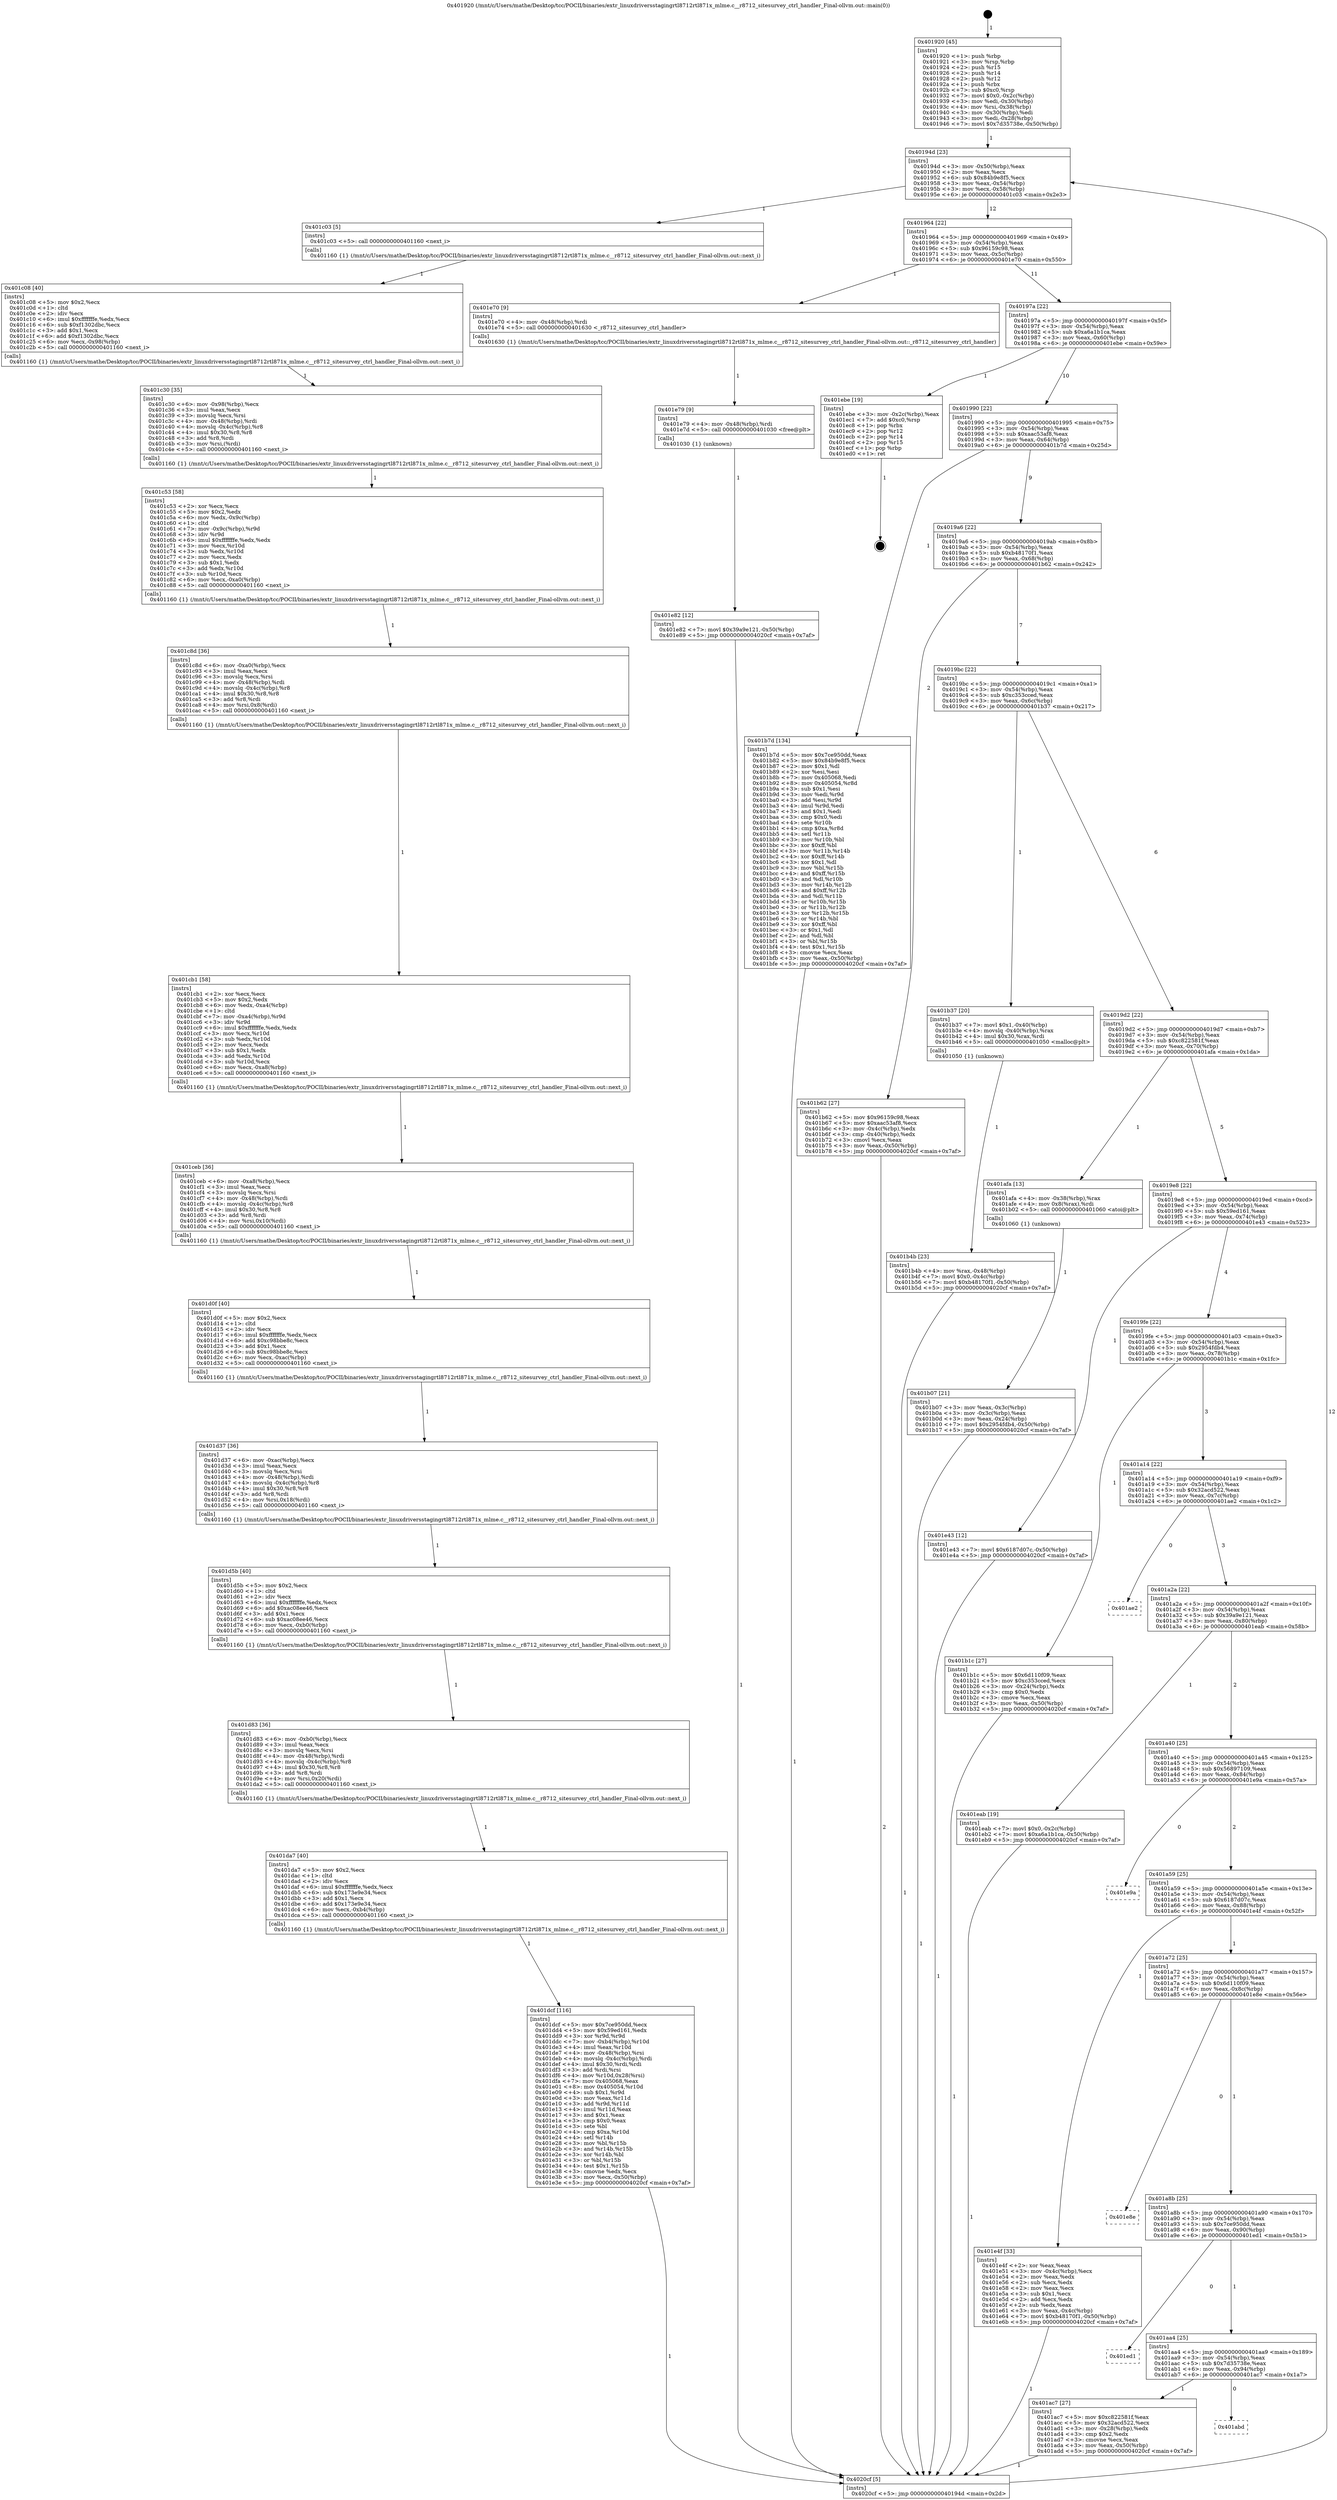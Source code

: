 digraph "0x401920" {
  label = "0x401920 (/mnt/c/Users/mathe/Desktop/tcc/POCII/binaries/extr_linuxdriversstagingrtl8712rtl871x_mlme.c__r8712_sitesurvey_ctrl_handler_Final-ollvm.out::main(0))"
  labelloc = "t"
  node[shape=record]

  Entry [label="",width=0.3,height=0.3,shape=circle,fillcolor=black,style=filled]
  "0x40194d" [label="{
     0x40194d [23]\l
     | [instrs]\l
     &nbsp;&nbsp;0x40194d \<+3\>: mov -0x50(%rbp),%eax\l
     &nbsp;&nbsp;0x401950 \<+2\>: mov %eax,%ecx\l
     &nbsp;&nbsp;0x401952 \<+6\>: sub $0x84b9e8f5,%ecx\l
     &nbsp;&nbsp;0x401958 \<+3\>: mov %eax,-0x54(%rbp)\l
     &nbsp;&nbsp;0x40195b \<+3\>: mov %ecx,-0x58(%rbp)\l
     &nbsp;&nbsp;0x40195e \<+6\>: je 0000000000401c03 \<main+0x2e3\>\l
  }"]
  "0x401c03" [label="{
     0x401c03 [5]\l
     | [instrs]\l
     &nbsp;&nbsp;0x401c03 \<+5\>: call 0000000000401160 \<next_i\>\l
     | [calls]\l
     &nbsp;&nbsp;0x401160 \{1\} (/mnt/c/Users/mathe/Desktop/tcc/POCII/binaries/extr_linuxdriversstagingrtl8712rtl871x_mlme.c__r8712_sitesurvey_ctrl_handler_Final-ollvm.out::next_i)\l
  }"]
  "0x401964" [label="{
     0x401964 [22]\l
     | [instrs]\l
     &nbsp;&nbsp;0x401964 \<+5\>: jmp 0000000000401969 \<main+0x49\>\l
     &nbsp;&nbsp;0x401969 \<+3\>: mov -0x54(%rbp),%eax\l
     &nbsp;&nbsp;0x40196c \<+5\>: sub $0x96159c98,%eax\l
     &nbsp;&nbsp;0x401971 \<+3\>: mov %eax,-0x5c(%rbp)\l
     &nbsp;&nbsp;0x401974 \<+6\>: je 0000000000401e70 \<main+0x550\>\l
  }"]
  Exit [label="",width=0.3,height=0.3,shape=circle,fillcolor=black,style=filled,peripheries=2]
  "0x401e70" [label="{
     0x401e70 [9]\l
     | [instrs]\l
     &nbsp;&nbsp;0x401e70 \<+4\>: mov -0x48(%rbp),%rdi\l
     &nbsp;&nbsp;0x401e74 \<+5\>: call 0000000000401630 \<_r8712_sitesurvey_ctrl_handler\>\l
     | [calls]\l
     &nbsp;&nbsp;0x401630 \{1\} (/mnt/c/Users/mathe/Desktop/tcc/POCII/binaries/extr_linuxdriversstagingrtl8712rtl871x_mlme.c__r8712_sitesurvey_ctrl_handler_Final-ollvm.out::_r8712_sitesurvey_ctrl_handler)\l
  }"]
  "0x40197a" [label="{
     0x40197a [22]\l
     | [instrs]\l
     &nbsp;&nbsp;0x40197a \<+5\>: jmp 000000000040197f \<main+0x5f\>\l
     &nbsp;&nbsp;0x40197f \<+3\>: mov -0x54(%rbp),%eax\l
     &nbsp;&nbsp;0x401982 \<+5\>: sub $0xa6a1b1ca,%eax\l
     &nbsp;&nbsp;0x401987 \<+3\>: mov %eax,-0x60(%rbp)\l
     &nbsp;&nbsp;0x40198a \<+6\>: je 0000000000401ebe \<main+0x59e\>\l
  }"]
  "0x401e82" [label="{
     0x401e82 [12]\l
     | [instrs]\l
     &nbsp;&nbsp;0x401e82 \<+7\>: movl $0x39a9e121,-0x50(%rbp)\l
     &nbsp;&nbsp;0x401e89 \<+5\>: jmp 00000000004020cf \<main+0x7af\>\l
  }"]
  "0x401ebe" [label="{
     0x401ebe [19]\l
     | [instrs]\l
     &nbsp;&nbsp;0x401ebe \<+3\>: mov -0x2c(%rbp),%eax\l
     &nbsp;&nbsp;0x401ec1 \<+7\>: add $0xc0,%rsp\l
     &nbsp;&nbsp;0x401ec8 \<+1\>: pop %rbx\l
     &nbsp;&nbsp;0x401ec9 \<+2\>: pop %r12\l
     &nbsp;&nbsp;0x401ecb \<+2\>: pop %r14\l
     &nbsp;&nbsp;0x401ecd \<+2\>: pop %r15\l
     &nbsp;&nbsp;0x401ecf \<+1\>: pop %rbp\l
     &nbsp;&nbsp;0x401ed0 \<+1\>: ret\l
  }"]
  "0x401990" [label="{
     0x401990 [22]\l
     | [instrs]\l
     &nbsp;&nbsp;0x401990 \<+5\>: jmp 0000000000401995 \<main+0x75\>\l
     &nbsp;&nbsp;0x401995 \<+3\>: mov -0x54(%rbp),%eax\l
     &nbsp;&nbsp;0x401998 \<+5\>: sub $0xaac53af8,%eax\l
     &nbsp;&nbsp;0x40199d \<+3\>: mov %eax,-0x64(%rbp)\l
     &nbsp;&nbsp;0x4019a0 \<+6\>: je 0000000000401b7d \<main+0x25d\>\l
  }"]
  "0x401e79" [label="{
     0x401e79 [9]\l
     | [instrs]\l
     &nbsp;&nbsp;0x401e79 \<+4\>: mov -0x48(%rbp),%rdi\l
     &nbsp;&nbsp;0x401e7d \<+5\>: call 0000000000401030 \<free@plt\>\l
     | [calls]\l
     &nbsp;&nbsp;0x401030 \{1\} (unknown)\l
  }"]
  "0x401b7d" [label="{
     0x401b7d [134]\l
     | [instrs]\l
     &nbsp;&nbsp;0x401b7d \<+5\>: mov $0x7ce950dd,%eax\l
     &nbsp;&nbsp;0x401b82 \<+5\>: mov $0x84b9e8f5,%ecx\l
     &nbsp;&nbsp;0x401b87 \<+2\>: mov $0x1,%dl\l
     &nbsp;&nbsp;0x401b89 \<+2\>: xor %esi,%esi\l
     &nbsp;&nbsp;0x401b8b \<+7\>: mov 0x405068,%edi\l
     &nbsp;&nbsp;0x401b92 \<+8\>: mov 0x405054,%r8d\l
     &nbsp;&nbsp;0x401b9a \<+3\>: sub $0x1,%esi\l
     &nbsp;&nbsp;0x401b9d \<+3\>: mov %edi,%r9d\l
     &nbsp;&nbsp;0x401ba0 \<+3\>: add %esi,%r9d\l
     &nbsp;&nbsp;0x401ba3 \<+4\>: imul %r9d,%edi\l
     &nbsp;&nbsp;0x401ba7 \<+3\>: and $0x1,%edi\l
     &nbsp;&nbsp;0x401baa \<+3\>: cmp $0x0,%edi\l
     &nbsp;&nbsp;0x401bad \<+4\>: sete %r10b\l
     &nbsp;&nbsp;0x401bb1 \<+4\>: cmp $0xa,%r8d\l
     &nbsp;&nbsp;0x401bb5 \<+4\>: setl %r11b\l
     &nbsp;&nbsp;0x401bb9 \<+3\>: mov %r10b,%bl\l
     &nbsp;&nbsp;0x401bbc \<+3\>: xor $0xff,%bl\l
     &nbsp;&nbsp;0x401bbf \<+3\>: mov %r11b,%r14b\l
     &nbsp;&nbsp;0x401bc2 \<+4\>: xor $0xff,%r14b\l
     &nbsp;&nbsp;0x401bc6 \<+3\>: xor $0x1,%dl\l
     &nbsp;&nbsp;0x401bc9 \<+3\>: mov %bl,%r15b\l
     &nbsp;&nbsp;0x401bcc \<+4\>: and $0xff,%r15b\l
     &nbsp;&nbsp;0x401bd0 \<+3\>: and %dl,%r10b\l
     &nbsp;&nbsp;0x401bd3 \<+3\>: mov %r14b,%r12b\l
     &nbsp;&nbsp;0x401bd6 \<+4\>: and $0xff,%r12b\l
     &nbsp;&nbsp;0x401bda \<+3\>: and %dl,%r11b\l
     &nbsp;&nbsp;0x401bdd \<+3\>: or %r10b,%r15b\l
     &nbsp;&nbsp;0x401be0 \<+3\>: or %r11b,%r12b\l
     &nbsp;&nbsp;0x401be3 \<+3\>: xor %r12b,%r15b\l
     &nbsp;&nbsp;0x401be6 \<+3\>: or %r14b,%bl\l
     &nbsp;&nbsp;0x401be9 \<+3\>: xor $0xff,%bl\l
     &nbsp;&nbsp;0x401bec \<+3\>: or $0x1,%dl\l
     &nbsp;&nbsp;0x401bef \<+2\>: and %dl,%bl\l
     &nbsp;&nbsp;0x401bf1 \<+3\>: or %bl,%r15b\l
     &nbsp;&nbsp;0x401bf4 \<+4\>: test $0x1,%r15b\l
     &nbsp;&nbsp;0x401bf8 \<+3\>: cmovne %ecx,%eax\l
     &nbsp;&nbsp;0x401bfb \<+3\>: mov %eax,-0x50(%rbp)\l
     &nbsp;&nbsp;0x401bfe \<+5\>: jmp 00000000004020cf \<main+0x7af\>\l
  }"]
  "0x4019a6" [label="{
     0x4019a6 [22]\l
     | [instrs]\l
     &nbsp;&nbsp;0x4019a6 \<+5\>: jmp 00000000004019ab \<main+0x8b\>\l
     &nbsp;&nbsp;0x4019ab \<+3\>: mov -0x54(%rbp),%eax\l
     &nbsp;&nbsp;0x4019ae \<+5\>: sub $0xb48170f1,%eax\l
     &nbsp;&nbsp;0x4019b3 \<+3\>: mov %eax,-0x68(%rbp)\l
     &nbsp;&nbsp;0x4019b6 \<+6\>: je 0000000000401b62 \<main+0x242\>\l
  }"]
  "0x401dcf" [label="{
     0x401dcf [116]\l
     | [instrs]\l
     &nbsp;&nbsp;0x401dcf \<+5\>: mov $0x7ce950dd,%ecx\l
     &nbsp;&nbsp;0x401dd4 \<+5\>: mov $0x59ed161,%edx\l
     &nbsp;&nbsp;0x401dd9 \<+3\>: xor %r9d,%r9d\l
     &nbsp;&nbsp;0x401ddc \<+7\>: mov -0xb4(%rbp),%r10d\l
     &nbsp;&nbsp;0x401de3 \<+4\>: imul %eax,%r10d\l
     &nbsp;&nbsp;0x401de7 \<+4\>: mov -0x48(%rbp),%rsi\l
     &nbsp;&nbsp;0x401deb \<+4\>: movslq -0x4c(%rbp),%rdi\l
     &nbsp;&nbsp;0x401def \<+4\>: imul $0x30,%rdi,%rdi\l
     &nbsp;&nbsp;0x401df3 \<+3\>: add %rdi,%rsi\l
     &nbsp;&nbsp;0x401df6 \<+4\>: mov %r10d,0x28(%rsi)\l
     &nbsp;&nbsp;0x401dfa \<+7\>: mov 0x405068,%eax\l
     &nbsp;&nbsp;0x401e01 \<+8\>: mov 0x405054,%r10d\l
     &nbsp;&nbsp;0x401e09 \<+4\>: sub $0x1,%r9d\l
     &nbsp;&nbsp;0x401e0d \<+3\>: mov %eax,%r11d\l
     &nbsp;&nbsp;0x401e10 \<+3\>: add %r9d,%r11d\l
     &nbsp;&nbsp;0x401e13 \<+4\>: imul %r11d,%eax\l
     &nbsp;&nbsp;0x401e17 \<+3\>: and $0x1,%eax\l
     &nbsp;&nbsp;0x401e1a \<+3\>: cmp $0x0,%eax\l
     &nbsp;&nbsp;0x401e1d \<+3\>: sete %bl\l
     &nbsp;&nbsp;0x401e20 \<+4\>: cmp $0xa,%r10d\l
     &nbsp;&nbsp;0x401e24 \<+4\>: setl %r14b\l
     &nbsp;&nbsp;0x401e28 \<+3\>: mov %bl,%r15b\l
     &nbsp;&nbsp;0x401e2b \<+3\>: and %r14b,%r15b\l
     &nbsp;&nbsp;0x401e2e \<+3\>: xor %r14b,%bl\l
     &nbsp;&nbsp;0x401e31 \<+3\>: or %bl,%r15b\l
     &nbsp;&nbsp;0x401e34 \<+4\>: test $0x1,%r15b\l
     &nbsp;&nbsp;0x401e38 \<+3\>: cmovne %edx,%ecx\l
     &nbsp;&nbsp;0x401e3b \<+3\>: mov %ecx,-0x50(%rbp)\l
     &nbsp;&nbsp;0x401e3e \<+5\>: jmp 00000000004020cf \<main+0x7af\>\l
  }"]
  "0x401b62" [label="{
     0x401b62 [27]\l
     | [instrs]\l
     &nbsp;&nbsp;0x401b62 \<+5\>: mov $0x96159c98,%eax\l
     &nbsp;&nbsp;0x401b67 \<+5\>: mov $0xaac53af8,%ecx\l
     &nbsp;&nbsp;0x401b6c \<+3\>: mov -0x4c(%rbp),%edx\l
     &nbsp;&nbsp;0x401b6f \<+3\>: cmp -0x40(%rbp),%edx\l
     &nbsp;&nbsp;0x401b72 \<+3\>: cmovl %ecx,%eax\l
     &nbsp;&nbsp;0x401b75 \<+3\>: mov %eax,-0x50(%rbp)\l
     &nbsp;&nbsp;0x401b78 \<+5\>: jmp 00000000004020cf \<main+0x7af\>\l
  }"]
  "0x4019bc" [label="{
     0x4019bc [22]\l
     | [instrs]\l
     &nbsp;&nbsp;0x4019bc \<+5\>: jmp 00000000004019c1 \<main+0xa1\>\l
     &nbsp;&nbsp;0x4019c1 \<+3\>: mov -0x54(%rbp),%eax\l
     &nbsp;&nbsp;0x4019c4 \<+5\>: sub $0xc353cced,%eax\l
     &nbsp;&nbsp;0x4019c9 \<+3\>: mov %eax,-0x6c(%rbp)\l
     &nbsp;&nbsp;0x4019cc \<+6\>: je 0000000000401b37 \<main+0x217\>\l
  }"]
  "0x401da7" [label="{
     0x401da7 [40]\l
     | [instrs]\l
     &nbsp;&nbsp;0x401da7 \<+5\>: mov $0x2,%ecx\l
     &nbsp;&nbsp;0x401dac \<+1\>: cltd\l
     &nbsp;&nbsp;0x401dad \<+2\>: idiv %ecx\l
     &nbsp;&nbsp;0x401daf \<+6\>: imul $0xfffffffe,%edx,%ecx\l
     &nbsp;&nbsp;0x401db5 \<+6\>: sub $0x173e9e34,%ecx\l
     &nbsp;&nbsp;0x401dbb \<+3\>: add $0x1,%ecx\l
     &nbsp;&nbsp;0x401dbe \<+6\>: add $0x173e9e34,%ecx\l
     &nbsp;&nbsp;0x401dc4 \<+6\>: mov %ecx,-0xb4(%rbp)\l
     &nbsp;&nbsp;0x401dca \<+5\>: call 0000000000401160 \<next_i\>\l
     | [calls]\l
     &nbsp;&nbsp;0x401160 \{1\} (/mnt/c/Users/mathe/Desktop/tcc/POCII/binaries/extr_linuxdriversstagingrtl8712rtl871x_mlme.c__r8712_sitesurvey_ctrl_handler_Final-ollvm.out::next_i)\l
  }"]
  "0x401b37" [label="{
     0x401b37 [20]\l
     | [instrs]\l
     &nbsp;&nbsp;0x401b37 \<+7\>: movl $0x1,-0x40(%rbp)\l
     &nbsp;&nbsp;0x401b3e \<+4\>: movslq -0x40(%rbp),%rax\l
     &nbsp;&nbsp;0x401b42 \<+4\>: imul $0x30,%rax,%rdi\l
     &nbsp;&nbsp;0x401b46 \<+5\>: call 0000000000401050 \<malloc@plt\>\l
     | [calls]\l
     &nbsp;&nbsp;0x401050 \{1\} (unknown)\l
  }"]
  "0x4019d2" [label="{
     0x4019d2 [22]\l
     | [instrs]\l
     &nbsp;&nbsp;0x4019d2 \<+5\>: jmp 00000000004019d7 \<main+0xb7\>\l
     &nbsp;&nbsp;0x4019d7 \<+3\>: mov -0x54(%rbp),%eax\l
     &nbsp;&nbsp;0x4019da \<+5\>: sub $0xc822581f,%eax\l
     &nbsp;&nbsp;0x4019df \<+3\>: mov %eax,-0x70(%rbp)\l
     &nbsp;&nbsp;0x4019e2 \<+6\>: je 0000000000401afa \<main+0x1da\>\l
  }"]
  "0x401d83" [label="{
     0x401d83 [36]\l
     | [instrs]\l
     &nbsp;&nbsp;0x401d83 \<+6\>: mov -0xb0(%rbp),%ecx\l
     &nbsp;&nbsp;0x401d89 \<+3\>: imul %eax,%ecx\l
     &nbsp;&nbsp;0x401d8c \<+3\>: movslq %ecx,%rsi\l
     &nbsp;&nbsp;0x401d8f \<+4\>: mov -0x48(%rbp),%rdi\l
     &nbsp;&nbsp;0x401d93 \<+4\>: movslq -0x4c(%rbp),%r8\l
     &nbsp;&nbsp;0x401d97 \<+4\>: imul $0x30,%r8,%r8\l
     &nbsp;&nbsp;0x401d9b \<+3\>: add %r8,%rdi\l
     &nbsp;&nbsp;0x401d9e \<+4\>: mov %rsi,0x20(%rdi)\l
     &nbsp;&nbsp;0x401da2 \<+5\>: call 0000000000401160 \<next_i\>\l
     | [calls]\l
     &nbsp;&nbsp;0x401160 \{1\} (/mnt/c/Users/mathe/Desktop/tcc/POCII/binaries/extr_linuxdriversstagingrtl8712rtl871x_mlme.c__r8712_sitesurvey_ctrl_handler_Final-ollvm.out::next_i)\l
  }"]
  "0x401afa" [label="{
     0x401afa [13]\l
     | [instrs]\l
     &nbsp;&nbsp;0x401afa \<+4\>: mov -0x38(%rbp),%rax\l
     &nbsp;&nbsp;0x401afe \<+4\>: mov 0x8(%rax),%rdi\l
     &nbsp;&nbsp;0x401b02 \<+5\>: call 0000000000401060 \<atoi@plt\>\l
     | [calls]\l
     &nbsp;&nbsp;0x401060 \{1\} (unknown)\l
  }"]
  "0x4019e8" [label="{
     0x4019e8 [22]\l
     | [instrs]\l
     &nbsp;&nbsp;0x4019e8 \<+5\>: jmp 00000000004019ed \<main+0xcd\>\l
     &nbsp;&nbsp;0x4019ed \<+3\>: mov -0x54(%rbp),%eax\l
     &nbsp;&nbsp;0x4019f0 \<+5\>: sub $0x59ed161,%eax\l
     &nbsp;&nbsp;0x4019f5 \<+3\>: mov %eax,-0x74(%rbp)\l
     &nbsp;&nbsp;0x4019f8 \<+6\>: je 0000000000401e43 \<main+0x523\>\l
  }"]
  "0x401d5b" [label="{
     0x401d5b [40]\l
     | [instrs]\l
     &nbsp;&nbsp;0x401d5b \<+5\>: mov $0x2,%ecx\l
     &nbsp;&nbsp;0x401d60 \<+1\>: cltd\l
     &nbsp;&nbsp;0x401d61 \<+2\>: idiv %ecx\l
     &nbsp;&nbsp;0x401d63 \<+6\>: imul $0xfffffffe,%edx,%ecx\l
     &nbsp;&nbsp;0x401d69 \<+6\>: add $0xac08ee46,%ecx\l
     &nbsp;&nbsp;0x401d6f \<+3\>: add $0x1,%ecx\l
     &nbsp;&nbsp;0x401d72 \<+6\>: sub $0xac08ee46,%ecx\l
     &nbsp;&nbsp;0x401d78 \<+6\>: mov %ecx,-0xb0(%rbp)\l
     &nbsp;&nbsp;0x401d7e \<+5\>: call 0000000000401160 \<next_i\>\l
     | [calls]\l
     &nbsp;&nbsp;0x401160 \{1\} (/mnt/c/Users/mathe/Desktop/tcc/POCII/binaries/extr_linuxdriversstagingrtl8712rtl871x_mlme.c__r8712_sitesurvey_ctrl_handler_Final-ollvm.out::next_i)\l
  }"]
  "0x401e43" [label="{
     0x401e43 [12]\l
     | [instrs]\l
     &nbsp;&nbsp;0x401e43 \<+7\>: movl $0x6187d07c,-0x50(%rbp)\l
     &nbsp;&nbsp;0x401e4a \<+5\>: jmp 00000000004020cf \<main+0x7af\>\l
  }"]
  "0x4019fe" [label="{
     0x4019fe [22]\l
     | [instrs]\l
     &nbsp;&nbsp;0x4019fe \<+5\>: jmp 0000000000401a03 \<main+0xe3\>\l
     &nbsp;&nbsp;0x401a03 \<+3\>: mov -0x54(%rbp),%eax\l
     &nbsp;&nbsp;0x401a06 \<+5\>: sub $0x2954fdb4,%eax\l
     &nbsp;&nbsp;0x401a0b \<+3\>: mov %eax,-0x78(%rbp)\l
     &nbsp;&nbsp;0x401a0e \<+6\>: je 0000000000401b1c \<main+0x1fc\>\l
  }"]
  "0x401d37" [label="{
     0x401d37 [36]\l
     | [instrs]\l
     &nbsp;&nbsp;0x401d37 \<+6\>: mov -0xac(%rbp),%ecx\l
     &nbsp;&nbsp;0x401d3d \<+3\>: imul %eax,%ecx\l
     &nbsp;&nbsp;0x401d40 \<+3\>: movslq %ecx,%rsi\l
     &nbsp;&nbsp;0x401d43 \<+4\>: mov -0x48(%rbp),%rdi\l
     &nbsp;&nbsp;0x401d47 \<+4\>: movslq -0x4c(%rbp),%r8\l
     &nbsp;&nbsp;0x401d4b \<+4\>: imul $0x30,%r8,%r8\l
     &nbsp;&nbsp;0x401d4f \<+3\>: add %r8,%rdi\l
     &nbsp;&nbsp;0x401d52 \<+4\>: mov %rsi,0x18(%rdi)\l
     &nbsp;&nbsp;0x401d56 \<+5\>: call 0000000000401160 \<next_i\>\l
     | [calls]\l
     &nbsp;&nbsp;0x401160 \{1\} (/mnt/c/Users/mathe/Desktop/tcc/POCII/binaries/extr_linuxdriversstagingrtl8712rtl871x_mlme.c__r8712_sitesurvey_ctrl_handler_Final-ollvm.out::next_i)\l
  }"]
  "0x401b1c" [label="{
     0x401b1c [27]\l
     | [instrs]\l
     &nbsp;&nbsp;0x401b1c \<+5\>: mov $0x6d110f09,%eax\l
     &nbsp;&nbsp;0x401b21 \<+5\>: mov $0xc353cced,%ecx\l
     &nbsp;&nbsp;0x401b26 \<+3\>: mov -0x24(%rbp),%edx\l
     &nbsp;&nbsp;0x401b29 \<+3\>: cmp $0x0,%edx\l
     &nbsp;&nbsp;0x401b2c \<+3\>: cmove %ecx,%eax\l
     &nbsp;&nbsp;0x401b2f \<+3\>: mov %eax,-0x50(%rbp)\l
     &nbsp;&nbsp;0x401b32 \<+5\>: jmp 00000000004020cf \<main+0x7af\>\l
  }"]
  "0x401a14" [label="{
     0x401a14 [22]\l
     | [instrs]\l
     &nbsp;&nbsp;0x401a14 \<+5\>: jmp 0000000000401a19 \<main+0xf9\>\l
     &nbsp;&nbsp;0x401a19 \<+3\>: mov -0x54(%rbp),%eax\l
     &nbsp;&nbsp;0x401a1c \<+5\>: sub $0x32acd522,%eax\l
     &nbsp;&nbsp;0x401a21 \<+3\>: mov %eax,-0x7c(%rbp)\l
     &nbsp;&nbsp;0x401a24 \<+6\>: je 0000000000401ae2 \<main+0x1c2\>\l
  }"]
  "0x401d0f" [label="{
     0x401d0f [40]\l
     | [instrs]\l
     &nbsp;&nbsp;0x401d0f \<+5\>: mov $0x2,%ecx\l
     &nbsp;&nbsp;0x401d14 \<+1\>: cltd\l
     &nbsp;&nbsp;0x401d15 \<+2\>: idiv %ecx\l
     &nbsp;&nbsp;0x401d17 \<+6\>: imul $0xfffffffe,%edx,%ecx\l
     &nbsp;&nbsp;0x401d1d \<+6\>: add $0xc98bbe8c,%ecx\l
     &nbsp;&nbsp;0x401d23 \<+3\>: add $0x1,%ecx\l
     &nbsp;&nbsp;0x401d26 \<+6\>: sub $0xc98bbe8c,%ecx\l
     &nbsp;&nbsp;0x401d2c \<+6\>: mov %ecx,-0xac(%rbp)\l
     &nbsp;&nbsp;0x401d32 \<+5\>: call 0000000000401160 \<next_i\>\l
     | [calls]\l
     &nbsp;&nbsp;0x401160 \{1\} (/mnt/c/Users/mathe/Desktop/tcc/POCII/binaries/extr_linuxdriversstagingrtl8712rtl871x_mlme.c__r8712_sitesurvey_ctrl_handler_Final-ollvm.out::next_i)\l
  }"]
  "0x401ae2" [label="{
     0x401ae2\l
  }", style=dashed]
  "0x401a2a" [label="{
     0x401a2a [22]\l
     | [instrs]\l
     &nbsp;&nbsp;0x401a2a \<+5\>: jmp 0000000000401a2f \<main+0x10f\>\l
     &nbsp;&nbsp;0x401a2f \<+3\>: mov -0x54(%rbp),%eax\l
     &nbsp;&nbsp;0x401a32 \<+5\>: sub $0x39a9e121,%eax\l
     &nbsp;&nbsp;0x401a37 \<+3\>: mov %eax,-0x80(%rbp)\l
     &nbsp;&nbsp;0x401a3a \<+6\>: je 0000000000401eab \<main+0x58b\>\l
  }"]
  "0x401ceb" [label="{
     0x401ceb [36]\l
     | [instrs]\l
     &nbsp;&nbsp;0x401ceb \<+6\>: mov -0xa8(%rbp),%ecx\l
     &nbsp;&nbsp;0x401cf1 \<+3\>: imul %eax,%ecx\l
     &nbsp;&nbsp;0x401cf4 \<+3\>: movslq %ecx,%rsi\l
     &nbsp;&nbsp;0x401cf7 \<+4\>: mov -0x48(%rbp),%rdi\l
     &nbsp;&nbsp;0x401cfb \<+4\>: movslq -0x4c(%rbp),%r8\l
     &nbsp;&nbsp;0x401cff \<+4\>: imul $0x30,%r8,%r8\l
     &nbsp;&nbsp;0x401d03 \<+3\>: add %r8,%rdi\l
     &nbsp;&nbsp;0x401d06 \<+4\>: mov %rsi,0x10(%rdi)\l
     &nbsp;&nbsp;0x401d0a \<+5\>: call 0000000000401160 \<next_i\>\l
     | [calls]\l
     &nbsp;&nbsp;0x401160 \{1\} (/mnt/c/Users/mathe/Desktop/tcc/POCII/binaries/extr_linuxdriversstagingrtl8712rtl871x_mlme.c__r8712_sitesurvey_ctrl_handler_Final-ollvm.out::next_i)\l
  }"]
  "0x401eab" [label="{
     0x401eab [19]\l
     | [instrs]\l
     &nbsp;&nbsp;0x401eab \<+7\>: movl $0x0,-0x2c(%rbp)\l
     &nbsp;&nbsp;0x401eb2 \<+7\>: movl $0xa6a1b1ca,-0x50(%rbp)\l
     &nbsp;&nbsp;0x401eb9 \<+5\>: jmp 00000000004020cf \<main+0x7af\>\l
  }"]
  "0x401a40" [label="{
     0x401a40 [25]\l
     | [instrs]\l
     &nbsp;&nbsp;0x401a40 \<+5\>: jmp 0000000000401a45 \<main+0x125\>\l
     &nbsp;&nbsp;0x401a45 \<+3\>: mov -0x54(%rbp),%eax\l
     &nbsp;&nbsp;0x401a48 \<+5\>: sub $0x56897109,%eax\l
     &nbsp;&nbsp;0x401a4d \<+6\>: mov %eax,-0x84(%rbp)\l
     &nbsp;&nbsp;0x401a53 \<+6\>: je 0000000000401e9a \<main+0x57a\>\l
  }"]
  "0x401cb1" [label="{
     0x401cb1 [58]\l
     | [instrs]\l
     &nbsp;&nbsp;0x401cb1 \<+2\>: xor %ecx,%ecx\l
     &nbsp;&nbsp;0x401cb3 \<+5\>: mov $0x2,%edx\l
     &nbsp;&nbsp;0x401cb8 \<+6\>: mov %edx,-0xa4(%rbp)\l
     &nbsp;&nbsp;0x401cbe \<+1\>: cltd\l
     &nbsp;&nbsp;0x401cbf \<+7\>: mov -0xa4(%rbp),%r9d\l
     &nbsp;&nbsp;0x401cc6 \<+3\>: idiv %r9d\l
     &nbsp;&nbsp;0x401cc9 \<+6\>: imul $0xfffffffe,%edx,%edx\l
     &nbsp;&nbsp;0x401ccf \<+3\>: mov %ecx,%r10d\l
     &nbsp;&nbsp;0x401cd2 \<+3\>: sub %edx,%r10d\l
     &nbsp;&nbsp;0x401cd5 \<+2\>: mov %ecx,%edx\l
     &nbsp;&nbsp;0x401cd7 \<+3\>: sub $0x1,%edx\l
     &nbsp;&nbsp;0x401cda \<+3\>: add %edx,%r10d\l
     &nbsp;&nbsp;0x401cdd \<+3\>: sub %r10d,%ecx\l
     &nbsp;&nbsp;0x401ce0 \<+6\>: mov %ecx,-0xa8(%rbp)\l
     &nbsp;&nbsp;0x401ce6 \<+5\>: call 0000000000401160 \<next_i\>\l
     | [calls]\l
     &nbsp;&nbsp;0x401160 \{1\} (/mnt/c/Users/mathe/Desktop/tcc/POCII/binaries/extr_linuxdriversstagingrtl8712rtl871x_mlme.c__r8712_sitesurvey_ctrl_handler_Final-ollvm.out::next_i)\l
  }"]
  "0x401e9a" [label="{
     0x401e9a\l
  }", style=dashed]
  "0x401a59" [label="{
     0x401a59 [25]\l
     | [instrs]\l
     &nbsp;&nbsp;0x401a59 \<+5\>: jmp 0000000000401a5e \<main+0x13e\>\l
     &nbsp;&nbsp;0x401a5e \<+3\>: mov -0x54(%rbp),%eax\l
     &nbsp;&nbsp;0x401a61 \<+5\>: sub $0x6187d07c,%eax\l
     &nbsp;&nbsp;0x401a66 \<+6\>: mov %eax,-0x88(%rbp)\l
     &nbsp;&nbsp;0x401a6c \<+6\>: je 0000000000401e4f \<main+0x52f\>\l
  }"]
  "0x401c8d" [label="{
     0x401c8d [36]\l
     | [instrs]\l
     &nbsp;&nbsp;0x401c8d \<+6\>: mov -0xa0(%rbp),%ecx\l
     &nbsp;&nbsp;0x401c93 \<+3\>: imul %eax,%ecx\l
     &nbsp;&nbsp;0x401c96 \<+3\>: movslq %ecx,%rsi\l
     &nbsp;&nbsp;0x401c99 \<+4\>: mov -0x48(%rbp),%rdi\l
     &nbsp;&nbsp;0x401c9d \<+4\>: movslq -0x4c(%rbp),%r8\l
     &nbsp;&nbsp;0x401ca1 \<+4\>: imul $0x30,%r8,%r8\l
     &nbsp;&nbsp;0x401ca5 \<+3\>: add %r8,%rdi\l
     &nbsp;&nbsp;0x401ca8 \<+4\>: mov %rsi,0x8(%rdi)\l
     &nbsp;&nbsp;0x401cac \<+5\>: call 0000000000401160 \<next_i\>\l
     | [calls]\l
     &nbsp;&nbsp;0x401160 \{1\} (/mnt/c/Users/mathe/Desktop/tcc/POCII/binaries/extr_linuxdriversstagingrtl8712rtl871x_mlme.c__r8712_sitesurvey_ctrl_handler_Final-ollvm.out::next_i)\l
  }"]
  "0x401e4f" [label="{
     0x401e4f [33]\l
     | [instrs]\l
     &nbsp;&nbsp;0x401e4f \<+2\>: xor %eax,%eax\l
     &nbsp;&nbsp;0x401e51 \<+3\>: mov -0x4c(%rbp),%ecx\l
     &nbsp;&nbsp;0x401e54 \<+2\>: mov %eax,%edx\l
     &nbsp;&nbsp;0x401e56 \<+2\>: sub %ecx,%edx\l
     &nbsp;&nbsp;0x401e58 \<+2\>: mov %eax,%ecx\l
     &nbsp;&nbsp;0x401e5a \<+3\>: sub $0x1,%ecx\l
     &nbsp;&nbsp;0x401e5d \<+2\>: add %ecx,%edx\l
     &nbsp;&nbsp;0x401e5f \<+2\>: sub %edx,%eax\l
     &nbsp;&nbsp;0x401e61 \<+3\>: mov %eax,-0x4c(%rbp)\l
     &nbsp;&nbsp;0x401e64 \<+7\>: movl $0xb48170f1,-0x50(%rbp)\l
     &nbsp;&nbsp;0x401e6b \<+5\>: jmp 00000000004020cf \<main+0x7af\>\l
  }"]
  "0x401a72" [label="{
     0x401a72 [25]\l
     | [instrs]\l
     &nbsp;&nbsp;0x401a72 \<+5\>: jmp 0000000000401a77 \<main+0x157\>\l
     &nbsp;&nbsp;0x401a77 \<+3\>: mov -0x54(%rbp),%eax\l
     &nbsp;&nbsp;0x401a7a \<+5\>: sub $0x6d110f09,%eax\l
     &nbsp;&nbsp;0x401a7f \<+6\>: mov %eax,-0x8c(%rbp)\l
     &nbsp;&nbsp;0x401a85 \<+6\>: je 0000000000401e8e \<main+0x56e\>\l
  }"]
  "0x401c53" [label="{
     0x401c53 [58]\l
     | [instrs]\l
     &nbsp;&nbsp;0x401c53 \<+2\>: xor %ecx,%ecx\l
     &nbsp;&nbsp;0x401c55 \<+5\>: mov $0x2,%edx\l
     &nbsp;&nbsp;0x401c5a \<+6\>: mov %edx,-0x9c(%rbp)\l
     &nbsp;&nbsp;0x401c60 \<+1\>: cltd\l
     &nbsp;&nbsp;0x401c61 \<+7\>: mov -0x9c(%rbp),%r9d\l
     &nbsp;&nbsp;0x401c68 \<+3\>: idiv %r9d\l
     &nbsp;&nbsp;0x401c6b \<+6\>: imul $0xfffffffe,%edx,%edx\l
     &nbsp;&nbsp;0x401c71 \<+3\>: mov %ecx,%r10d\l
     &nbsp;&nbsp;0x401c74 \<+3\>: sub %edx,%r10d\l
     &nbsp;&nbsp;0x401c77 \<+2\>: mov %ecx,%edx\l
     &nbsp;&nbsp;0x401c79 \<+3\>: sub $0x1,%edx\l
     &nbsp;&nbsp;0x401c7c \<+3\>: add %edx,%r10d\l
     &nbsp;&nbsp;0x401c7f \<+3\>: sub %r10d,%ecx\l
     &nbsp;&nbsp;0x401c82 \<+6\>: mov %ecx,-0xa0(%rbp)\l
     &nbsp;&nbsp;0x401c88 \<+5\>: call 0000000000401160 \<next_i\>\l
     | [calls]\l
     &nbsp;&nbsp;0x401160 \{1\} (/mnt/c/Users/mathe/Desktop/tcc/POCII/binaries/extr_linuxdriversstagingrtl8712rtl871x_mlme.c__r8712_sitesurvey_ctrl_handler_Final-ollvm.out::next_i)\l
  }"]
  "0x401e8e" [label="{
     0x401e8e\l
  }", style=dashed]
  "0x401a8b" [label="{
     0x401a8b [25]\l
     | [instrs]\l
     &nbsp;&nbsp;0x401a8b \<+5\>: jmp 0000000000401a90 \<main+0x170\>\l
     &nbsp;&nbsp;0x401a90 \<+3\>: mov -0x54(%rbp),%eax\l
     &nbsp;&nbsp;0x401a93 \<+5\>: sub $0x7ce950dd,%eax\l
     &nbsp;&nbsp;0x401a98 \<+6\>: mov %eax,-0x90(%rbp)\l
     &nbsp;&nbsp;0x401a9e \<+6\>: je 0000000000401ed1 \<main+0x5b1\>\l
  }"]
  "0x401c30" [label="{
     0x401c30 [35]\l
     | [instrs]\l
     &nbsp;&nbsp;0x401c30 \<+6\>: mov -0x98(%rbp),%ecx\l
     &nbsp;&nbsp;0x401c36 \<+3\>: imul %eax,%ecx\l
     &nbsp;&nbsp;0x401c39 \<+3\>: movslq %ecx,%rsi\l
     &nbsp;&nbsp;0x401c3c \<+4\>: mov -0x48(%rbp),%rdi\l
     &nbsp;&nbsp;0x401c40 \<+4\>: movslq -0x4c(%rbp),%r8\l
     &nbsp;&nbsp;0x401c44 \<+4\>: imul $0x30,%r8,%r8\l
     &nbsp;&nbsp;0x401c48 \<+3\>: add %r8,%rdi\l
     &nbsp;&nbsp;0x401c4b \<+3\>: mov %rsi,(%rdi)\l
     &nbsp;&nbsp;0x401c4e \<+5\>: call 0000000000401160 \<next_i\>\l
     | [calls]\l
     &nbsp;&nbsp;0x401160 \{1\} (/mnt/c/Users/mathe/Desktop/tcc/POCII/binaries/extr_linuxdriversstagingrtl8712rtl871x_mlme.c__r8712_sitesurvey_ctrl_handler_Final-ollvm.out::next_i)\l
  }"]
  "0x401ed1" [label="{
     0x401ed1\l
  }", style=dashed]
  "0x401aa4" [label="{
     0x401aa4 [25]\l
     | [instrs]\l
     &nbsp;&nbsp;0x401aa4 \<+5\>: jmp 0000000000401aa9 \<main+0x189\>\l
     &nbsp;&nbsp;0x401aa9 \<+3\>: mov -0x54(%rbp),%eax\l
     &nbsp;&nbsp;0x401aac \<+5\>: sub $0x7d35738e,%eax\l
     &nbsp;&nbsp;0x401ab1 \<+6\>: mov %eax,-0x94(%rbp)\l
     &nbsp;&nbsp;0x401ab7 \<+6\>: je 0000000000401ac7 \<main+0x1a7\>\l
  }"]
  "0x401c08" [label="{
     0x401c08 [40]\l
     | [instrs]\l
     &nbsp;&nbsp;0x401c08 \<+5\>: mov $0x2,%ecx\l
     &nbsp;&nbsp;0x401c0d \<+1\>: cltd\l
     &nbsp;&nbsp;0x401c0e \<+2\>: idiv %ecx\l
     &nbsp;&nbsp;0x401c10 \<+6\>: imul $0xfffffffe,%edx,%ecx\l
     &nbsp;&nbsp;0x401c16 \<+6\>: sub $0xf1302dbc,%ecx\l
     &nbsp;&nbsp;0x401c1c \<+3\>: add $0x1,%ecx\l
     &nbsp;&nbsp;0x401c1f \<+6\>: add $0xf1302dbc,%ecx\l
     &nbsp;&nbsp;0x401c25 \<+6\>: mov %ecx,-0x98(%rbp)\l
     &nbsp;&nbsp;0x401c2b \<+5\>: call 0000000000401160 \<next_i\>\l
     | [calls]\l
     &nbsp;&nbsp;0x401160 \{1\} (/mnt/c/Users/mathe/Desktop/tcc/POCII/binaries/extr_linuxdriversstagingrtl8712rtl871x_mlme.c__r8712_sitesurvey_ctrl_handler_Final-ollvm.out::next_i)\l
  }"]
  "0x401ac7" [label="{
     0x401ac7 [27]\l
     | [instrs]\l
     &nbsp;&nbsp;0x401ac7 \<+5\>: mov $0xc822581f,%eax\l
     &nbsp;&nbsp;0x401acc \<+5\>: mov $0x32acd522,%ecx\l
     &nbsp;&nbsp;0x401ad1 \<+3\>: mov -0x28(%rbp),%edx\l
     &nbsp;&nbsp;0x401ad4 \<+3\>: cmp $0x2,%edx\l
     &nbsp;&nbsp;0x401ad7 \<+3\>: cmovne %ecx,%eax\l
     &nbsp;&nbsp;0x401ada \<+3\>: mov %eax,-0x50(%rbp)\l
     &nbsp;&nbsp;0x401add \<+5\>: jmp 00000000004020cf \<main+0x7af\>\l
  }"]
  "0x401abd" [label="{
     0x401abd\l
  }", style=dashed]
  "0x4020cf" [label="{
     0x4020cf [5]\l
     | [instrs]\l
     &nbsp;&nbsp;0x4020cf \<+5\>: jmp 000000000040194d \<main+0x2d\>\l
  }"]
  "0x401920" [label="{
     0x401920 [45]\l
     | [instrs]\l
     &nbsp;&nbsp;0x401920 \<+1\>: push %rbp\l
     &nbsp;&nbsp;0x401921 \<+3\>: mov %rsp,%rbp\l
     &nbsp;&nbsp;0x401924 \<+2\>: push %r15\l
     &nbsp;&nbsp;0x401926 \<+2\>: push %r14\l
     &nbsp;&nbsp;0x401928 \<+2\>: push %r12\l
     &nbsp;&nbsp;0x40192a \<+1\>: push %rbx\l
     &nbsp;&nbsp;0x40192b \<+7\>: sub $0xc0,%rsp\l
     &nbsp;&nbsp;0x401932 \<+7\>: movl $0x0,-0x2c(%rbp)\l
     &nbsp;&nbsp;0x401939 \<+3\>: mov %edi,-0x30(%rbp)\l
     &nbsp;&nbsp;0x40193c \<+4\>: mov %rsi,-0x38(%rbp)\l
     &nbsp;&nbsp;0x401940 \<+3\>: mov -0x30(%rbp),%edi\l
     &nbsp;&nbsp;0x401943 \<+3\>: mov %edi,-0x28(%rbp)\l
     &nbsp;&nbsp;0x401946 \<+7\>: movl $0x7d35738e,-0x50(%rbp)\l
  }"]
  "0x401b07" [label="{
     0x401b07 [21]\l
     | [instrs]\l
     &nbsp;&nbsp;0x401b07 \<+3\>: mov %eax,-0x3c(%rbp)\l
     &nbsp;&nbsp;0x401b0a \<+3\>: mov -0x3c(%rbp),%eax\l
     &nbsp;&nbsp;0x401b0d \<+3\>: mov %eax,-0x24(%rbp)\l
     &nbsp;&nbsp;0x401b10 \<+7\>: movl $0x2954fdb4,-0x50(%rbp)\l
     &nbsp;&nbsp;0x401b17 \<+5\>: jmp 00000000004020cf \<main+0x7af\>\l
  }"]
  "0x401b4b" [label="{
     0x401b4b [23]\l
     | [instrs]\l
     &nbsp;&nbsp;0x401b4b \<+4\>: mov %rax,-0x48(%rbp)\l
     &nbsp;&nbsp;0x401b4f \<+7\>: movl $0x0,-0x4c(%rbp)\l
     &nbsp;&nbsp;0x401b56 \<+7\>: movl $0xb48170f1,-0x50(%rbp)\l
     &nbsp;&nbsp;0x401b5d \<+5\>: jmp 00000000004020cf \<main+0x7af\>\l
  }"]
  Entry -> "0x401920" [label=" 1"]
  "0x40194d" -> "0x401c03" [label=" 1"]
  "0x40194d" -> "0x401964" [label=" 12"]
  "0x401ebe" -> Exit [label=" 1"]
  "0x401964" -> "0x401e70" [label=" 1"]
  "0x401964" -> "0x40197a" [label=" 11"]
  "0x401eab" -> "0x4020cf" [label=" 1"]
  "0x40197a" -> "0x401ebe" [label=" 1"]
  "0x40197a" -> "0x401990" [label=" 10"]
  "0x401e82" -> "0x4020cf" [label=" 1"]
  "0x401990" -> "0x401b7d" [label=" 1"]
  "0x401990" -> "0x4019a6" [label=" 9"]
  "0x401e79" -> "0x401e82" [label=" 1"]
  "0x4019a6" -> "0x401b62" [label=" 2"]
  "0x4019a6" -> "0x4019bc" [label=" 7"]
  "0x401e70" -> "0x401e79" [label=" 1"]
  "0x4019bc" -> "0x401b37" [label=" 1"]
  "0x4019bc" -> "0x4019d2" [label=" 6"]
  "0x401e4f" -> "0x4020cf" [label=" 1"]
  "0x4019d2" -> "0x401afa" [label=" 1"]
  "0x4019d2" -> "0x4019e8" [label=" 5"]
  "0x401e43" -> "0x4020cf" [label=" 1"]
  "0x4019e8" -> "0x401e43" [label=" 1"]
  "0x4019e8" -> "0x4019fe" [label=" 4"]
  "0x401dcf" -> "0x4020cf" [label=" 1"]
  "0x4019fe" -> "0x401b1c" [label=" 1"]
  "0x4019fe" -> "0x401a14" [label=" 3"]
  "0x401da7" -> "0x401dcf" [label=" 1"]
  "0x401a14" -> "0x401ae2" [label=" 0"]
  "0x401a14" -> "0x401a2a" [label=" 3"]
  "0x401d83" -> "0x401da7" [label=" 1"]
  "0x401a2a" -> "0x401eab" [label=" 1"]
  "0x401a2a" -> "0x401a40" [label=" 2"]
  "0x401d5b" -> "0x401d83" [label=" 1"]
  "0x401a40" -> "0x401e9a" [label=" 0"]
  "0x401a40" -> "0x401a59" [label=" 2"]
  "0x401d37" -> "0x401d5b" [label=" 1"]
  "0x401a59" -> "0x401e4f" [label=" 1"]
  "0x401a59" -> "0x401a72" [label=" 1"]
  "0x401d0f" -> "0x401d37" [label=" 1"]
  "0x401a72" -> "0x401e8e" [label=" 0"]
  "0x401a72" -> "0x401a8b" [label=" 1"]
  "0x401ceb" -> "0x401d0f" [label=" 1"]
  "0x401a8b" -> "0x401ed1" [label=" 0"]
  "0x401a8b" -> "0x401aa4" [label=" 1"]
  "0x401cb1" -> "0x401ceb" [label=" 1"]
  "0x401aa4" -> "0x401ac7" [label=" 1"]
  "0x401aa4" -> "0x401abd" [label=" 0"]
  "0x401ac7" -> "0x4020cf" [label=" 1"]
  "0x401920" -> "0x40194d" [label=" 1"]
  "0x4020cf" -> "0x40194d" [label=" 12"]
  "0x401afa" -> "0x401b07" [label=" 1"]
  "0x401b07" -> "0x4020cf" [label=" 1"]
  "0x401b1c" -> "0x4020cf" [label=" 1"]
  "0x401b37" -> "0x401b4b" [label=" 1"]
  "0x401b4b" -> "0x4020cf" [label=" 1"]
  "0x401b62" -> "0x4020cf" [label=" 2"]
  "0x401b7d" -> "0x4020cf" [label=" 1"]
  "0x401c03" -> "0x401c08" [label=" 1"]
  "0x401c08" -> "0x401c30" [label=" 1"]
  "0x401c30" -> "0x401c53" [label=" 1"]
  "0x401c53" -> "0x401c8d" [label=" 1"]
  "0x401c8d" -> "0x401cb1" [label=" 1"]
}
